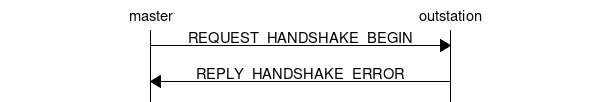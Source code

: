 # MSC for successful handshakes
msc {

  a [label="master"], b [label="outstation"];

  a=>b [ label = "REQUEST_HANDSHAKE_BEGIN" ];
  b=>a [ label = "REPLY_HANDSHAKE_ERROR" ];
}
